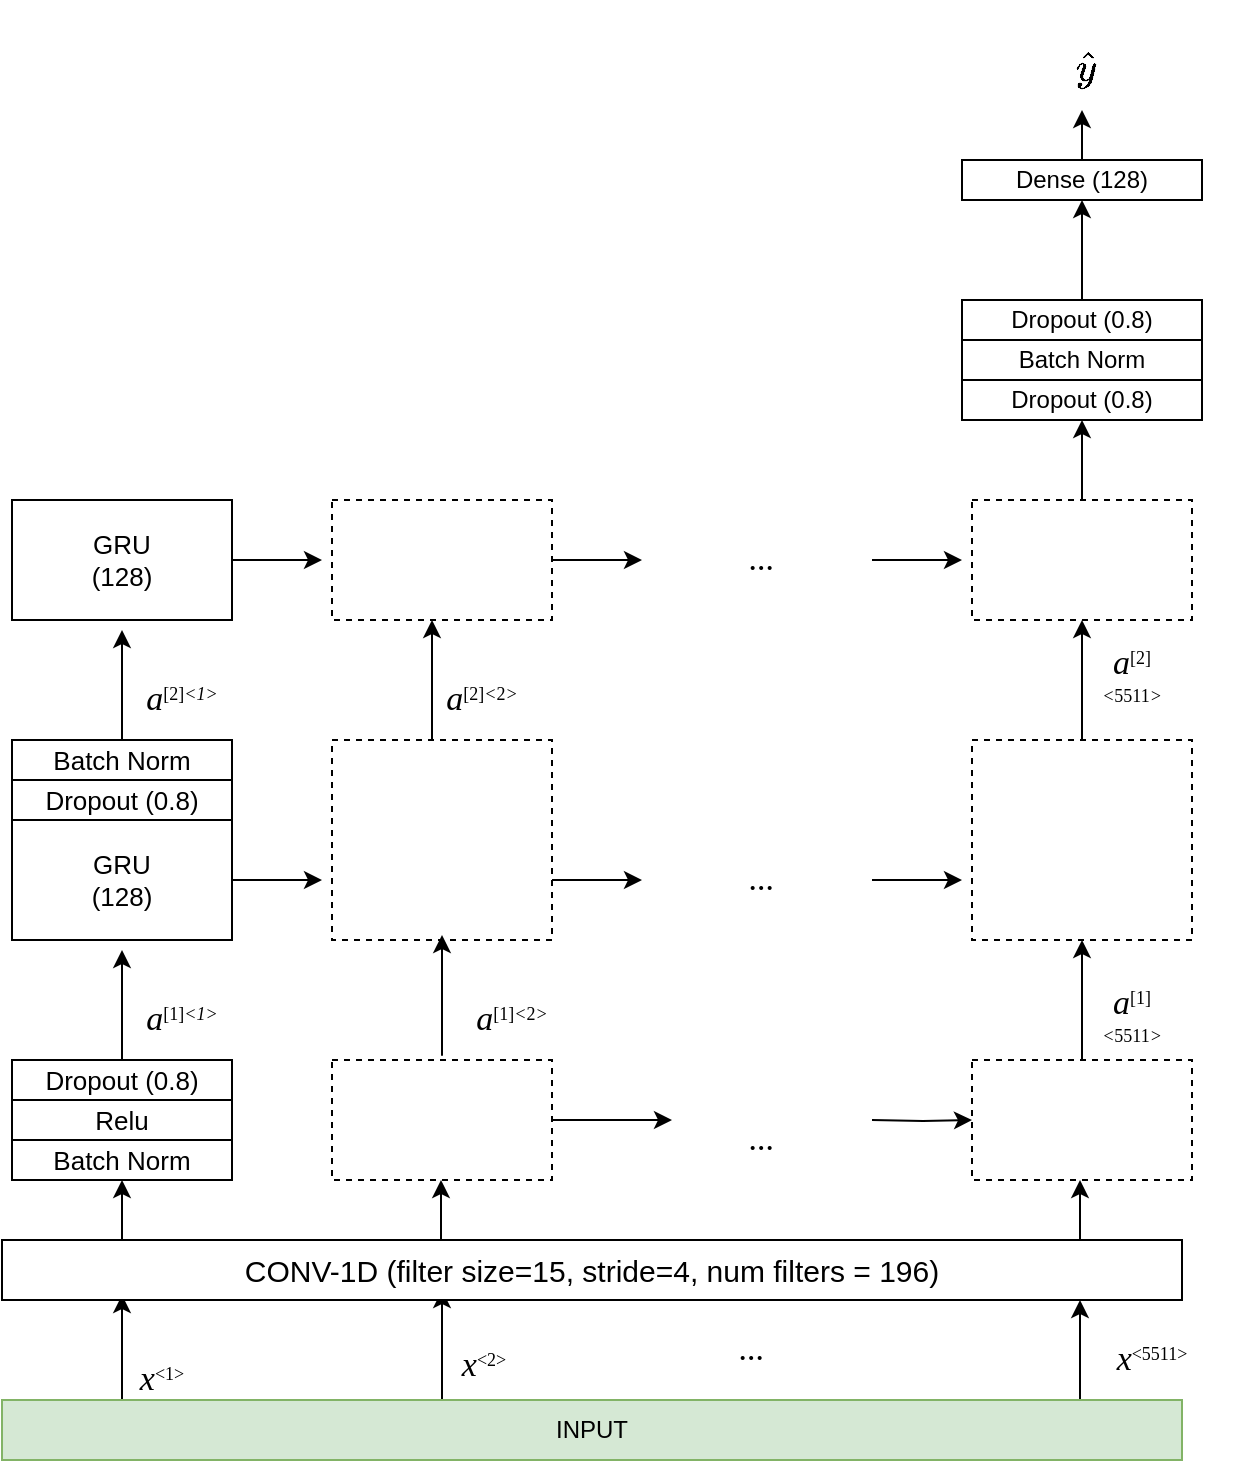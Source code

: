 <mxfile version="12.2.2" type="device" pages="2"><diagram id="2k73u7SLYeRRXYubY1ct" name="RNN"><mxGraphModel dx="1215" dy="716" grid="1" gridSize="10" guides="1" tooltips="1" connect="1" arrows="1" fold="1" page="1" pageScale="1" pageWidth="850" pageHeight="1100" math="1" shadow="0"><root><mxCell id="0"/><mxCell id="1" parent="0"/><mxCell id="A2X8Cmaj-DRZMvZNV1SQ-3" value="&lt;br&gt;" style="endArrow=classic;html=1;" parent="1" edge="1"><mxGeometry width="50" height="50" relative="1" as="geometry"><mxPoint x="70" y="712.5" as="sourcePoint"/><mxPoint x="70" y="657.5" as="targetPoint"/></mxGeometry></mxCell><mxCell id="A2X8Cmaj-DRZMvZNV1SQ-4" value="&lt;font face=&quot;Times New Roman&quot;&gt;&lt;span style=&quot;font-style: italic ; font-size: 17px&quot;&gt;x&lt;/span&gt;&lt;sup&gt;&lt;font style=&quot;font-size: 9px&quot;&gt;&amp;lt;1&amp;gt;&lt;/font&gt;&lt;/sup&gt;&lt;/font&gt;" style="text;html=1;strokeColor=none;fillColor=none;align=center;verticalAlign=middle;whiteSpace=wrap;rounded=0;fontSize=12;" parent="1" vertex="1"><mxGeometry x="70" y="690" width="40" height="20" as="geometry"/></mxCell><mxCell id="A2X8Cmaj-DRZMvZNV1SQ-5" value="&lt;font face=&quot;Times New Roman&quot;&gt;&lt;span style=&quot;font-style: italic ; font-size: 17px&quot;&gt;x&lt;/span&gt;&lt;sup&gt;&lt;font style=&quot;font-size: 9px&quot;&gt;&amp;lt;2&amp;gt;&lt;/font&gt;&lt;/sup&gt;&lt;/font&gt;" style="text;html=1;strokeColor=none;fillColor=none;align=center;verticalAlign=middle;whiteSpace=wrap;rounded=0;fontSize=12;" parent="1" vertex="1"><mxGeometry x="230.5" y="682.5" width="40" height="20" as="geometry"/></mxCell><mxCell id="A2X8Cmaj-DRZMvZNV1SQ-9" value="&lt;font face=&quot;Times New Roman&quot;&gt;&lt;span style=&quot;font-style: italic ; font-size: 17px&quot;&gt;x&lt;/span&gt;&lt;sup&gt;&lt;font style=&quot;font-size: 9px&quot;&gt;&amp;lt;5511&amp;gt;&lt;/font&gt;&lt;/sup&gt;&lt;/font&gt;" style="text;html=1;strokeColor=none;fillColor=none;align=center;verticalAlign=middle;whiteSpace=wrap;rounded=0;fontSize=12;" parent="1" vertex="1"><mxGeometry x="565" y="680" width="40" height="20" as="geometry"/></mxCell><mxCell id="A2X8Cmaj-DRZMvZNV1SQ-10" value="&lt;br&gt;" style="endArrow=classic;html=1;" parent="1" edge="1"><mxGeometry width="50" height="50" relative="1" as="geometry"><mxPoint x="230" y="710" as="sourcePoint"/><mxPoint x="230" y="655" as="targetPoint"/></mxGeometry></mxCell><mxCell id="A2X8Cmaj-DRZMvZNV1SQ-14" value="&lt;br&gt;" style="endArrow=classic;html=1;" parent="1" edge="1"><mxGeometry width="50" height="50" relative="1" as="geometry"><mxPoint x="549" y="715" as="sourcePoint"/><mxPoint x="549" y="660" as="targetPoint"/></mxGeometry></mxCell><mxCell id="A2X8Cmaj-DRZMvZNV1SQ-16" value="&lt;font face=&quot;Times New Roman&quot;&gt;&lt;span style=&quot;font-size: 17px&quot;&gt;&lt;i&gt;...&lt;/i&gt;&lt;/span&gt;&lt;/font&gt;" style="text;html=1;strokeColor=none;fillColor=none;align=center;verticalAlign=middle;whiteSpace=wrap;rounded=0;fontSize=12;" parent="1" vertex="1"><mxGeometry x="365" y="675" width="40" height="20" as="geometry"/></mxCell><mxCell id="A2X8Cmaj-DRZMvZNV1SQ-1" value="INPUT" style="rounded=0;whiteSpace=wrap;html=1;fillColor=#d5e8d4;strokeColor=#82b366;" parent="1" vertex="1"><mxGeometry x="10" y="710" width="590" height="30" as="geometry"/></mxCell><mxCell id="A2X8Cmaj-DRZMvZNV1SQ-19" value="Batch Norm" style="rounded=0;whiteSpace=wrap;html=1;fontSize=13;" parent="1" vertex="1"><mxGeometry x="15" y="580" width="110" height="20" as="geometry"/></mxCell><mxCell id="A2X8Cmaj-DRZMvZNV1SQ-20" value="Relu" style="rounded=0;whiteSpace=wrap;html=1;fontSize=13;" parent="1" vertex="1"><mxGeometry x="15" y="560" width="110" height="20" as="geometry"/></mxCell><mxCell id="A2X8Cmaj-DRZMvZNV1SQ-22" value="&lt;br&gt;" style="endArrow=classic;html=1;" parent="1" edge="1"><mxGeometry x="-0.091" width="50" height="50" relative="1" as="geometry"><mxPoint x="70" y="645" as="sourcePoint"/><mxPoint x="70" y="600" as="targetPoint"/><mxPoint as="offset"/></mxGeometry></mxCell><mxCell id="A2X8Cmaj-DRZMvZNV1SQ-23" value="&lt;font face=&quot;Times New Roman&quot;&gt;&lt;span style=&quot;font-size: 17px&quot;&gt;&lt;i&gt;a&lt;/i&gt;&lt;/span&gt;&lt;/font&gt;&lt;font face=&quot;Times New Roman&quot;&gt;&lt;sup&gt;&lt;font style=&quot;font-size: 9px&quot;&gt;[1]&lt;i&gt;&amp;lt;1&amp;gt;&lt;/i&gt;&lt;/font&gt;&lt;/sup&gt;&lt;/font&gt;" style="text;html=1;strokeColor=none;fillColor=none;align=center;verticalAlign=middle;whiteSpace=wrap;rounded=0;fontSize=12;" parent="1" vertex="1"><mxGeometry x="80" y="510" width="40" height="20" as="geometry"/></mxCell><mxCell id="A2X8Cmaj-DRZMvZNV1SQ-24" value="&lt;br&gt;" style="endArrow=classic;html=1;" parent="1" edge="1"><mxGeometry x="-0.091" width="50" height="50" relative="1" as="geometry"><mxPoint x="70" y="530" as="sourcePoint"/><mxPoint x="70" y="485" as="targetPoint"/><mxPoint as="offset"/><Array as="points"><mxPoint x="70" y="550"/><mxPoint x="70" y="530"/></Array></mxGeometry></mxCell><mxCell id="A2X8Cmaj-DRZMvZNV1SQ-21" value="Dropout (0.8)" style="rounded=0;whiteSpace=wrap;html=1;fontSize=13;" parent="1" vertex="1"><mxGeometry x="15" y="540" width="110" height="20" as="geometry"/></mxCell><mxCell id="A2X8Cmaj-DRZMvZNV1SQ-28" value="GRU&lt;br&gt;(128)" style="rounded=0;whiteSpace=wrap;html=1;fontSize=13;" parent="1" vertex="1"><mxGeometry x="15" y="420" width="110" height="60" as="geometry"/></mxCell><mxCell id="A2X8Cmaj-DRZMvZNV1SQ-29" value="Dropout (0.8)" style="rounded=0;whiteSpace=wrap;html=1;fontSize=13;" parent="1" vertex="1"><mxGeometry x="15" y="400" width="110" height="20" as="geometry"/></mxCell><mxCell id="A2X8Cmaj-DRZMvZNV1SQ-31" value="&lt;font face=&quot;Times New Roman&quot;&gt;&lt;span style=&quot;font-size: 17px&quot;&gt;&lt;i&gt;a&lt;/i&gt;&lt;/span&gt;&lt;/font&gt;&lt;font face=&quot;Times New Roman&quot;&gt;&lt;sup&gt;&lt;font style=&quot;font-size: 9px&quot;&gt;[2]&lt;i&gt;&amp;lt;1&amp;gt;&lt;/i&gt;&lt;/font&gt;&lt;/sup&gt;&lt;/font&gt;" style="text;html=1;strokeColor=none;fillColor=none;align=center;verticalAlign=middle;whiteSpace=wrap;rounded=0;fontSize=12;" parent="1" vertex="1"><mxGeometry x="80" y="350" width="40" height="20" as="geometry"/></mxCell><mxCell id="A2X8Cmaj-DRZMvZNV1SQ-32" value="&lt;br&gt;" style="endArrow=classic;html=1;" parent="1" edge="1"><mxGeometry x="-0.091" width="50" height="50" relative="1" as="geometry"><mxPoint x="70" y="370" as="sourcePoint"/><mxPoint x="70" y="325" as="targetPoint"/><mxPoint as="offset"/><Array as="points"><mxPoint x="70" y="390"/><mxPoint x="70" y="370"/></Array></mxGeometry></mxCell><mxCell id="A2X8Cmaj-DRZMvZNV1SQ-30" value="Batch Norm" style="rounded=0;whiteSpace=wrap;html=1;fontSize=13;" parent="1" vertex="1"><mxGeometry x="15" y="380" width="110" height="20" as="geometry"/></mxCell><mxCell id="A2X8Cmaj-DRZMvZNV1SQ-38" style="edgeStyle=orthogonalEdgeStyle;rounded=0;orthogonalLoop=1;jettySize=auto;html=1;exitX=1;exitY=0.5;exitDx=0;exitDy=0;fontSize=13;" parent="1" source="A2X8Cmaj-DRZMvZNV1SQ-33" edge="1"><mxGeometry relative="1" as="geometry"><mxPoint x="170" y="290" as="targetPoint"/></mxGeometry></mxCell><mxCell id="A2X8Cmaj-DRZMvZNV1SQ-33" value="GRU&lt;br&gt;(128)" style="rounded=0;whiteSpace=wrap;html=1;fontSize=13;" parent="1" vertex="1"><mxGeometry x="15" y="260" width="110" height="60" as="geometry"/></mxCell><mxCell id="A2X8Cmaj-DRZMvZNV1SQ-39" style="edgeStyle=orthogonalEdgeStyle;rounded=0;orthogonalLoop=1;jettySize=auto;html=1;exitX=1;exitY=0.5;exitDx=0;exitDy=0;fontSize=13;" parent="1" source="A2X8Cmaj-DRZMvZNV1SQ-28" edge="1"><mxGeometry relative="1" as="geometry"><mxPoint x="170" y="450" as="targetPoint"/><mxPoint x="135" y="300" as="sourcePoint"/><Array as="points"/></mxGeometry></mxCell><mxCell id="A2X8Cmaj-DRZMvZNV1SQ-40" value="" style="rounded=0;whiteSpace=wrap;html=1;fontSize=13;dashed=1;" parent="1" vertex="1"><mxGeometry x="175" y="260" width="110" height="60" as="geometry"/></mxCell><mxCell id="A2X8Cmaj-DRZMvZNV1SQ-41" value="" style="rounded=0;whiteSpace=wrap;html=1;fontSize=13;dashed=1;" parent="1" vertex="1"><mxGeometry x="175" y="380" width="110" height="100" as="geometry"/></mxCell><mxCell id="A2X8Cmaj-DRZMvZNV1SQ-43" style="edgeStyle=orthogonalEdgeStyle;rounded=0;orthogonalLoop=1;jettySize=auto;html=1;exitX=1;exitY=0.5;exitDx=0;exitDy=0;fontSize=13;" parent="1" edge="1"><mxGeometry relative="1" as="geometry"><mxPoint x="330" y="290" as="targetPoint"/><mxPoint x="285" y="290" as="sourcePoint"/></mxGeometry></mxCell><mxCell id="A2X8Cmaj-DRZMvZNV1SQ-44" style="edgeStyle=orthogonalEdgeStyle;rounded=0;orthogonalLoop=1;jettySize=auto;html=1;exitX=1;exitY=0.5;exitDx=0;exitDy=0;fontSize=13;" parent="1" edge="1"><mxGeometry relative="1" as="geometry"><mxPoint x="330" y="450" as="targetPoint"/><mxPoint x="285" y="450" as="sourcePoint"/><Array as="points"/></mxGeometry></mxCell><mxCell id="A2X8Cmaj-DRZMvZNV1SQ-47" style="edgeStyle=orthogonalEdgeStyle;rounded=0;orthogonalLoop=1;jettySize=auto;html=1;exitX=1;exitY=0.5;exitDx=0;exitDy=0;fontSize=13;" parent="1" edge="1"><mxGeometry relative="1" as="geometry"><mxPoint x="490" y="290" as="targetPoint"/><mxPoint x="445" y="290" as="sourcePoint"/></mxGeometry></mxCell><mxCell id="A2X8Cmaj-DRZMvZNV1SQ-48" style="edgeStyle=orthogonalEdgeStyle;rounded=0;orthogonalLoop=1;jettySize=auto;html=1;exitX=1;exitY=0.5;exitDx=0;exitDy=0;fontSize=13;" parent="1" edge="1"><mxGeometry relative="1" as="geometry"><mxPoint x="490" y="450" as="targetPoint"/><mxPoint x="445" y="450" as="sourcePoint"/><Array as="points"/></mxGeometry></mxCell><mxCell id="A2X8Cmaj-DRZMvZNV1SQ-52" style="edgeStyle=orthogonalEdgeStyle;rounded=0;orthogonalLoop=1;jettySize=auto;html=1;fontSize=13;" parent="1" source="A2X8Cmaj-DRZMvZNV1SQ-49" target="A2X8Cmaj-DRZMvZNV1SQ-53" edge="1"><mxGeometry relative="1" as="geometry"><mxPoint x="550" y="220" as="targetPoint"/></mxGeometry></mxCell><mxCell id="A2X8Cmaj-DRZMvZNV1SQ-49" value="" style="rounded=0;whiteSpace=wrap;html=1;fontSize=13;dashed=1;" parent="1" vertex="1"><mxGeometry x="495" y="260" width="110" height="60" as="geometry"/></mxCell><mxCell id="A2X8Cmaj-DRZMvZNV1SQ-50" value="" style="rounded=0;whiteSpace=wrap;html=1;fontSize=13;dashed=1;" parent="1" vertex="1"><mxGeometry x="495" y="380" width="110" height="100" as="geometry"/></mxCell><mxCell id="A2X8Cmaj-DRZMvZNV1SQ-53" value="Dropout (0.8)" style="rounded=0;whiteSpace=wrap;html=1;" parent="1" vertex="1"><mxGeometry x="490" y="200" width="120" height="20" as="geometry"/></mxCell><mxCell id="A2X8Cmaj-DRZMvZNV1SQ-54" value="Batch Norm" style="rounded=0;whiteSpace=wrap;html=1;" parent="1" vertex="1"><mxGeometry x="490" y="180" width="120" height="20" as="geometry"/></mxCell><mxCell id="A2X8Cmaj-DRZMvZNV1SQ-59" style="edgeStyle=orthogonalEdgeStyle;rounded=0;orthogonalLoop=1;jettySize=auto;html=1;exitX=0.5;exitY=0;exitDx=0;exitDy=0;entryX=0.5;entryY=1;entryDx=0;entryDy=0;fontSize=13;" parent="1" source="A2X8Cmaj-DRZMvZNV1SQ-55" target="A2X8Cmaj-DRZMvZNV1SQ-56" edge="1"><mxGeometry relative="1" as="geometry"/></mxCell><mxCell id="A2X8Cmaj-DRZMvZNV1SQ-55" value="Dropout (0.8)" style="rounded=0;whiteSpace=wrap;html=1;" parent="1" vertex="1"><mxGeometry x="490" y="160" width="120" height="20" as="geometry"/></mxCell><mxCell id="A2X8Cmaj-DRZMvZNV1SQ-56" value="Dense (128)" style="rounded=0;whiteSpace=wrap;html=1;" parent="1" vertex="1"><mxGeometry x="490" y="90" width="120" height="20" as="geometry"/></mxCell><mxCell id="A2X8Cmaj-DRZMvZNV1SQ-61" value="" style="rounded=0;whiteSpace=wrap;html=1;fontSize=13;dashed=1;" parent="1" vertex="1"><mxGeometry x="175" y="540" width="110" height="60" as="geometry"/></mxCell><mxCell id="A2X8Cmaj-DRZMvZNV1SQ-63" value="" style="rounded=0;whiteSpace=wrap;html=1;fontSize=13;dashed=1;" parent="1" vertex="1"><mxGeometry x="495" y="540" width="110" height="60" as="geometry"/></mxCell><mxCell id="A2X8Cmaj-DRZMvZNV1SQ-65" value="&lt;br&gt;" style="endArrow=classic;html=1;" parent="1" edge="1"><mxGeometry x="-0.091" width="50" height="50" relative="1" as="geometry"><mxPoint x="229.5" y="645" as="sourcePoint"/><mxPoint x="229.5" y="600" as="targetPoint"/><mxPoint as="offset"/></mxGeometry></mxCell><mxCell id="A2X8Cmaj-DRZMvZNV1SQ-67" value="&lt;br&gt;" style="endArrow=classic;html=1;" parent="1" edge="1"><mxGeometry x="-0.091" width="50" height="50" relative="1" as="geometry"><mxPoint x="549" y="645" as="sourcePoint"/><mxPoint x="549" y="600" as="targetPoint"/><mxPoint as="offset"/></mxGeometry></mxCell><mxCell id="A2X8Cmaj-DRZMvZNV1SQ-17" value="&lt;font style=&quot;font-size: 15px&quot;&gt;CONV-1D (filter size=15, stride=4, num filters = 196)&lt;/font&gt;" style="rounded=0;whiteSpace=wrap;html=1;fontSize=12;" parent="1" vertex="1"><mxGeometry x="10" y="630" width="590" height="30" as="geometry"/></mxCell><mxCell id="A2X8Cmaj-DRZMvZNV1SQ-68" value="&lt;font face=&quot;Times New Roman&quot;&gt;&lt;span style=&quot;font-size: 17px&quot;&gt;&lt;i&gt;...&lt;/i&gt;&lt;/span&gt;&lt;/font&gt;" style="text;html=1;strokeColor=none;fillColor=none;align=center;verticalAlign=middle;whiteSpace=wrap;rounded=0;fontSize=12;" parent="1" vertex="1"><mxGeometry x="370" y="570" width="40" height="20" as="geometry"/></mxCell><mxCell id="A2X8Cmaj-DRZMvZNV1SQ-69" value="&lt;font face=&quot;Times New Roman&quot;&gt;&lt;span style=&quot;font-size: 17px&quot;&gt;&lt;i&gt;...&lt;/i&gt;&lt;/span&gt;&lt;/font&gt;" style="text;html=1;strokeColor=none;fillColor=none;align=center;verticalAlign=middle;whiteSpace=wrap;rounded=0;fontSize=12;" parent="1" vertex="1"><mxGeometry x="370" y="440" width="40" height="20" as="geometry"/></mxCell><mxCell id="A2X8Cmaj-DRZMvZNV1SQ-71" value="&lt;font face=&quot;Times New Roman&quot;&gt;&lt;span style=&quot;font-size: 17px&quot;&gt;&lt;i&gt;...&lt;/i&gt;&lt;/span&gt;&lt;/font&gt;" style="text;html=1;strokeColor=none;fillColor=none;align=center;verticalAlign=middle;whiteSpace=wrap;rounded=0;fontSize=12;" parent="1" vertex="1"><mxGeometry x="370" y="280" width="40" height="20" as="geometry"/></mxCell><mxCell id="A2X8Cmaj-DRZMvZNV1SQ-72" value="&lt;br&gt;" style="endArrow=classic;html=1;" parent="1" edge="1"><mxGeometry x="-0.091" width="50" height="50" relative="1" as="geometry"><mxPoint x="225" y="365" as="sourcePoint"/><mxPoint x="225" y="320" as="targetPoint"/><mxPoint as="offset"/><Array as="points"><mxPoint x="225" y="385"/><mxPoint x="225" y="365"/></Array></mxGeometry></mxCell><mxCell id="A2X8Cmaj-DRZMvZNV1SQ-73" value="&lt;br&gt;" style="endArrow=classic;html=1;" parent="1" edge="1"><mxGeometry x="-0.091" width="50" height="50" relative="1" as="geometry"><mxPoint x="550" y="365" as="sourcePoint"/><mxPoint x="550" y="320" as="targetPoint"/><mxPoint as="offset"/><Array as="points"><mxPoint x="550" y="385"/><mxPoint x="550" y="365"/></Array></mxGeometry></mxCell><mxCell id="A2X8Cmaj-DRZMvZNV1SQ-75" value="&lt;font face=&quot;Times New Roman&quot;&gt;&lt;span style=&quot;font-size: 17px&quot;&gt;&lt;i&gt;a&lt;/i&gt;&lt;/span&gt;&lt;/font&gt;&lt;font face=&quot;Times New Roman&quot;&gt;&lt;sup&gt;&lt;font style=&quot;font-size: 9px&quot;&gt;[2]&lt;i&gt;&amp;lt;&lt;/i&gt;2&lt;i&gt;&amp;gt;&lt;/i&gt;&lt;/font&gt;&lt;/sup&gt;&lt;/font&gt;" style="text;html=1;strokeColor=none;fillColor=none;align=center;verticalAlign=middle;whiteSpace=wrap;rounded=0;fontSize=12;" parent="1" vertex="1"><mxGeometry x="230" y="350" width="40" height="20" as="geometry"/></mxCell><mxCell id="A2X8Cmaj-DRZMvZNV1SQ-76" value="&lt;font face=&quot;Times New Roman&quot;&gt;&lt;span style=&quot;font-size: 17px&quot;&gt;&lt;i&gt;a&lt;/i&gt;&lt;/span&gt;&lt;/font&gt;&lt;font face=&quot;Times New Roman&quot;&gt;&lt;sup&gt;&lt;font style=&quot;font-size: 9px&quot;&gt;[1]&lt;i&gt;&amp;lt;&lt;/i&gt;2&lt;i&gt;&amp;gt;&lt;/i&gt;&lt;/font&gt;&lt;/sup&gt;&lt;/font&gt;" style="text;html=1;strokeColor=none;fillColor=none;align=center;verticalAlign=middle;whiteSpace=wrap;rounded=0;fontSize=12;" parent="1" vertex="1"><mxGeometry x="245" y="510" width="40" height="20" as="geometry"/></mxCell><mxCell id="A2X8Cmaj-DRZMvZNV1SQ-79" style="edgeStyle=orthogonalEdgeStyle;rounded=0;orthogonalLoop=1;jettySize=auto;html=1;exitX=1;exitY=0.5;exitDx=0;exitDy=0;fontSize=13;" parent="1" source="A2X8Cmaj-DRZMvZNV1SQ-61" edge="1"><mxGeometry relative="1" as="geometry"><mxPoint x="345" y="570" as="targetPoint"/><mxPoint x="295" y="460" as="sourcePoint"/><Array as="points"><mxPoint x="345" y="570"/></Array></mxGeometry></mxCell><mxCell id="A2X8Cmaj-DRZMvZNV1SQ-80" style="edgeStyle=orthogonalEdgeStyle;rounded=0;orthogonalLoop=1;jettySize=auto;html=1;fontSize=13;entryX=0;entryY=0.5;entryDx=0;entryDy=0;" parent="1" target="A2X8Cmaj-DRZMvZNV1SQ-63" edge="1"><mxGeometry relative="1" as="geometry"><mxPoint x="500" y="460" as="targetPoint"/><mxPoint x="445" y="570" as="sourcePoint"/><Array as="points"/></mxGeometry></mxCell><mxCell id="A2X8Cmaj-DRZMvZNV1SQ-81" value="&lt;br&gt;" style="endArrow=classic;html=1;" parent="1" edge="1"><mxGeometry x="-0.091" width="50" height="50" relative="1" as="geometry"><mxPoint x="230" y="522.5" as="sourcePoint"/><mxPoint x="230" y="477.5" as="targetPoint"/><mxPoint as="offset"/><Array as="points"><mxPoint x="230" y="542.5"/><mxPoint x="230" y="522.5"/></Array></mxGeometry></mxCell><mxCell id="A2X8Cmaj-DRZMvZNV1SQ-82" value="&lt;br&gt;" style="endArrow=classic;html=1;" parent="1" edge="1"><mxGeometry x="-0.091" width="50" height="50" relative="1" as="geometry"><mxPoint x="550" y="525" as="sourcePoint"/><mxPoint x="550" y="480" as="targetPoint"/><mxPoint as="offset"/><Array as="points"><mxPoint x="550" y="545"/><mxPoint x="550" y="525"/></Array></mxGeometry></mxCell><mxCell id="A2X8Cmaj-DRZMvZNV1SQ-83" value="&lt;font face=&quot;Times New Roman&quot;&gt;&lt;span style=&quot;font-size: 17px&quot;&gt;&lt;i&gt;a&lt;/i&gt;&lt;/span&gt;&lt;/font&gt;&lt;font face=&quot;Times New Roman&quot;&gt;&lt;sup&gt;&lt;font style=&quot;font-size: 9px&quot;&gt;[1]&lt;i&gt;&amp;lt;&lt;/i&gt;5511&lt;i&gt;&amp;gt;&lt;/i&gt;&lt;/font&gt;&lt;/sup&gt;&lt;/font&gt;" style="text;html=1;strokeColor=none;fillColor=none;align=center;verticalAlign=middle;whiteSpace=wrap;rounded=0;fontSize=12;" parent="1" vertex="1"><mxGeometry x="555" y="510" width="40" height="20" as="geometry"/></mxCell><mxCell id="A2X8Cmaj-DRZMvZNV1SQ-84" value="&lt;font face=&quot;Times New Roman&quot;&gt;&lt;span style=&quot;font-size: 17px&quot;&gt;&lt;i&gt;a&lt;/i&gt;&lt;/span&gt;&lt;/font&gt;&lt;font face=&quot;Times New Roman&quot;&gt;&lt;sup&gt;&lt;font style=&quot;font-size: 9px&quot;&gt;[2]&lt;i&gt;&amp;lt;&lt;/i&gt;5511&lt;i&gt;&amp;gt;&lt;/i&gt;&lt;/font&gt;&lt;/sup&gt;&lt;/font&gt;" style="text;html=1;strokeColor=none;fillColor=none;align=center;verticalAlign=middle;whiteSpace=wrap;rounded=0;fontSize=12;" parent="1" vertex="1"><mxGeometry x="555" y="340" width="40" height="20" as="geometry"/></mxCell><mxCell id="A2X8Cmaj-DRZMvZNV1SQ-85" style="edgeStyle=orthogonalEdgeStyle;rounded=0;orthogonalLoop=1;jettySize=auto;html=1;exitX=0.5;exitY=0;exitDx=0;exitDy=0;fontSize=13;" parent="1" edge="1"><mxGeometry relative="1" as="geometry"><mxPoint x="550" y="90" as="sourcePoint"/><mxPoint x="550" y="65" as="targetPoint"/></mxGeometry></mxCell><mxCell id="A2X8Cmaj-DRZMvZNV1SQ-88" value="&lt;span style=&quot;font-size: 17px;&quot;&gt;$$\hat{y}$$&lt;br style=&quot;font-size: 17px;&quot;&gt;&lt;/span&gt;" style="text;html=1;fontSize=17;" parent="1" vertex="1"><mxGeometry x="545" y="10" width="30" height="50" as="geometry"/></mxCell></root></mxGraphModel></diagram><diagram id="31HvAlGinnS5qu8ovlL6" name="CNN"><mxGraphModel dx="1215" dy="716" grid="1" gridSize="10" guides="1" tooltips="1" connect="1" arrows="1" fold="1" page="1" pageScale="1" pageWidth="850" pageHeight="1100" math="1" shadow="0"><root><mxCell id="SIjElFZSD0Tjxdd68omU-0"/><mxCell id="SIjElFZSD0Tjxdd68omU-1" parent="SIjElFZSD0Tjxdd68omU-0"/><mxCell id="eyVJICroULXd8DZ8GEoM-0" value="&lt;br&gt;" style="endArrow=classic;html=1;" edge="1" parent="SIjElFZSD0Tjxdd68omU-1"><mxGeometry width="50" height="50" relative="1" as="geometry"><mxPoint x="70" y="712.5" as="sourcePoint"/><mxPoint x="70" y="657.5" as="targetPoint"/></mxGeometry></mxCell><mxCell id="eyVJICroULXd8DZ8GEoM-1" value="&lt;font face=&quot;Times New Roman&quot;&gt;&lt;span style=&quot;font-style: italic ; font-size: 17px&quot;&gt;x&lt;/span&gt;&lt;sup&gt;&lt;font style=&quot;font-size: 9px&quot;&gt;&amp;lt;1&amp;gt;&lt;/font&gt;&lt;/sup&gt;&lt;/font&gt;" style="text;html=1;strokeColor=none;fillColor=none;align=center;verticalAlign=middle;whiteSpace=wrap;rounded=0;fontSize=12;" vertex="1" parent="SIjElFZSD0Tjxdd68omU-1"><mxGeometry x="70" y="690" width="40" height="20" as="geometry"/></mxCell><mxCell id="eyVJICroULXd8DZ8GEoM-2" value="&lt;font face=&quot;Times New Roman&quot;&gt;&lt;span style=&quot;font-style: italic ; font-size: 17px&quot;&gt;x&lt;/span&gt;&lt;sup&gt;&lt;font style=&quot;font-size: 9px&quot;&gt;&amp;lt;2&amp;gt;&lt;/font&gt;&lt;/sup&gt;&lt;/font&gt;" style="text;html=1;strokeColor=none;fillColor=none;align=center;verticalAlign=middle;whiteSpace=wrap;rounded=0;fontSize=12;" vertex="1" parent="SIjElFZSD0Tjxdd68omU-1"><mxGeometry x="230.5" y="682.5" width="40" height="20" as="geometry"/></mxCell><mxCell id="eyVJICroULXd8DZ8GEoM-3" value="&lt;font face=&quot;Times New Roman&quot;&gt;&lt;span style=&quot;font-style: italic ; font-size: 17px&quot;&gt;x&lt;/span&gt;&lt;sup&gt;&lt;font style=&quot;font-size: 9px&quot;&gt;&amp;lt;5511&amp;gt;&lt;/font&gt;&lt;/sup&gt;&lt;/font&gt;" style="text;html=1;strokeColor=none;fillColor=none;align=center;verticalAlign=middle;whiteSpace=wrap;rounded=0;fontSize=12;" vertex="1" parent="SIjElFZSD0Tjxdd68omU-1"><mxGeometry x="565" y="680" width="40" height="20" as="geometry"/></mxCell><mxCell id="eyVJICroULXd8DZ8GEoM-4" value="&lt;br&gt;" style="endArrow=classic;html=1;" edge="1" parent="SIjElFZSD0Tjxdd68omU-1"><mxGeometry width="50" height="50" relative="1" as="geometry"><mxPoint x="230" y="710" as="sourcePoint"/><mxPoint x="230" y="655" as="targetPoint"/></mxGeometry></mxCell><mxCell id="eyVJICroULXd8DZ8GEoM-5" value="&lt;br&gt;" style="endArrow=classic;html=1;" edge="1" parent="SIjElFZSD0Tjxdd68omU-1"><mxGeometry width="50" height="50" relative="1" as="geometry"><mxPoint x="549" y="715" as="sourcePoint"/><mxPoint x="549" y="660" as="targetPoint"/></mxGeometry></mxCell><mxCell id="eyVJICroULXd8DZ8GEoM-6" value="&lt;font face=&quot;Times New Roman&quot;&gt;&lt;span style=&quot;font-size: 17px&quot;&gt;&lt;i&gt;...&lt;/i&gt;&lt;/span&gt;&lt;/font&gt;" style="text;html=1;strokeColor=none;fillColor=none;align=center;verticalAlign=middle;whiteSpace=wrap;rounded=0;fontSize=12;" vertex="1" parent="SIjElFZSD0Tjxdd68omU-1"><mxGeometry x="365" y="675" width="40" height="20" as="geometry"/></mxCell><mxCell id="eyVJICroULXd8DZ8GEoM-7" value="INPUT" style="rounded=0;whiteSpace=wrap;html=1;fillColor=#d5e8d4;strokeColor=#82b366;" vertex="1" parent="SIjElFZSD0Tjxdd68omU-1"><mxGeometry x="10" y="710" width="590" height="30" as="geometry"/></mxCell><mxCell id="eyVJICroULXd8DZ8GEoM-8" value="Batch Norm" style="rounded=0;whiteSpace=wrap;html=1;fontSize=13;" vertex="1" parent="SIjElFZSD0Tjxdd68omU-1"><mxGeometry x="15" y="580" width="110" height="20" as="geometry"/></mxCell><mxCell id="eyVJICroULXd8DZ8GEoM-9" value="Relu" style="rounded=0;whiteSpace=wrap;html=1;fontSize=13;" vertex="1" parent="SIjElFZSD0Tjxdd68omU-1"><mxGeometry x="15" y="560" width="110" height="20" as="geometry"/></mxCell><mxCell id="eyVJICroULXd8DZ8GEoM-10" value="&lt;br&gt;" style="endArrow=classic;html=1;" edge="1" parent="SIjElFZSD0Tjxdd68omU-1"><mxGeometry x="-0.091" width="50" height="50" relative="1" as="geometry"><mxPoint x="70" y="645" as="sourcePoint"/><mxPoint x="70" y="600" as="targetPoint"/><mxPoint as="offset"/></mxGeometry></mxCell><mxCell id="eyVJICroULXd8DZ8GEoM-11" value="&lt;font face=&quot;Times New Roman&quot;&gt;&lt;span style=&quot;font-size: 17px&quot;&gt;&lt;i&gt;a&lt;/i&gt;&lt;/span&gt;&lt;/font&gt;&lt;font face=&quot;Times New Roman&quot;&gt;&lt;sup&gt;&lt;font style=&quot;font-size: 9px&quot;&gt;[1]&lt;i&gt;&amp;lt;1&amp;gt;&lt;/i&gt;&lt;/font&gt;&lt;/sup&gt;&lt;/font&gt;" style="text;html=1;strokeColor=none;fillColor=none;align=center;verticalAlign=middle;whiteSpace=wrap;rounded=0;fontSize=12;" vertex="1" parent="SIjElFZSD0Tjxdd68omU-1"><mxGeometry x="80" y="510" width="40" height="20" as="geometry"/></mxCell><mxCell id="eyVJICroULXd8DZ8GEoM-12" value="&lt;br&gt;" style="endArrow=classic;html=1;" edge="1" parent="SIjElFZSD0Tjxdd68omU-1"><mxGeometry x="-0.091" width="50" height="50" relative="1" as="geometry"><mxPoint x="70" y="530" as="sourcePoint"/><mxPoint x="70" y="485" as="targetPoint"/><mxPoint as="offset"/><Array as="points"><mxPoint x="70" y="550"/><mxPoint x="70" y="530"/></Array></mxGeometry></mxCell><mxCell id="eyVJICroULXd8DZ8GEoM-13" value="Dropout (0.8)" style="rounded=0;whiteSpace=wrap;html=1;fontSize=13;" vertex="1" parent="SIjElFZSD0Tjxdd68omU-1"><mxGeometry x="15" y="540" width="110" height="20" as="geometry"/></mxCell><mxCell id="eyVJICroULXd8DZ8GEoM-14" value="GRU&lt;br&gt;(128)" style="rounded=0;whiteSpace=wrap;html=1;fontSize=13;" vertex="1" parent="SIjElFZSD0Tjxdd68omU-1"><mxGeometry x="15" y="420" width="110" height="60" as="geometry"/></mxCell><mxCell id="eyVJICroULXd8DZ8GEoM-15" value="Dropout (0.8)" style="rounded=0;whiteSpace=wrap;html=1;fontSize=13;" vertex="1" parent="SIjElFZSD0Tjxdd68omU-1"><mxGeometry x="15" y="400" width="110" height="20" as="geometry"/></mxCell><mxCell id="eyVJICroULXd8DZ8GEoM-16" value="&lt;font face=&quot;Times New Roman&quot;&gt;&lt;span style=&quot;font-size: 17px&quot;&gt;&lt;i&gt;a&lt;/i&gt;&lt;/span&gt;&lt;/font&gt;&lt;font face=&quot;Times New Roman&quot;&gt;&lt;sup&gt;&lt;font style=&quot;font-size: 9px&quot;&gt;[2]&lt;i&gt;&amp;lt;1&amp;gt;&lt;/i&gt;&lt;/font&gt;&lt;/sup&gt;&lt;/font&gt;" style="text;html=1;strokeColor=none;fillColor=none;align=center;verticalAlign=middle;whiteSpace=wrap;rounded=0;fontSize=12;" vertex="1" parent="SIjElFZSD0Tjxdd68omU-1"><mxGeometry x="80" y="350" width="40" height="20" as="geometry"/></mxCell><mxCell id="eyVJICroULXd8DZ8GEoM-17" value="&lt;br&gt;" style="endArrow=classic;html=1;" edge="1" parent="SIjElFZSD0Tjxdd68omU-1"><mxGeometry x="-0.091" width="50" height="50" relative="1" as="geometry"><mxPoint x="70" y="370" as="sourcePoint"/><mxPoint x="70" y="325" as="targetPoint"/><mxPoint as="offset"/><Array as="points"><mxPoint x="70" y="390"/><mxPoint x="70" y="370"/></Array></mxGeometry></mxCell><mxCell id="eyVJICroULXd8DZ8GEoM-18" value="Batch Norm" style="rounded=0;whiteSpace=wrap;html=1;fontSize=13;" vertex="1" parent="SIjElFZSD0Tjxdd68omU-1"><mxGeometry x="15" y="380" width="110" height="20" as="geometry"/></mxCell><mxCell id="eyVJICroULXd8DZ8GEoM-19" style="edgeStyle=orthogonalEdgeStyle;rounded=0;orthogonalLoop=1;jettySize=auto;html=1;exitX=1;exitY=0.5;exitDx=0;exitDy=0;fontSize=13;" edge="1" parent="SIjElFZSD0Tjxdd68omU-1" source="eyVJICroULXd8DZ8GEoM-20"><mxGeometry relative="1" as="geometry"><mxPoint x="170" y="290" as="targetPoint"/></mxGeometry></mxCell><mxCell id="eyVJICroULXd8DZ8GEoM-20" value="GRU&lt;br&gt;(128)" style="rounded=0;whiteSpace=wrap;html=1;fontSize=13;" vertex="1" parent="SIjElFZSD0Tjxdd68omU-1"><mxGeometry x="15" y="260" width="110" height="60" as="geometry"/></mxCell><mxCell id="eyVJICroULXd8DZ8GEoM-21" style="edgeStyle=orthogonalEdgeStyle;rounded=0;orthogonalLoop=1;jettySize=auto;html=1;exitX=1;exitY=0.5;exitDx=0;exitDy=0;fontSize=13;" edge="1" parent="SIjElFZSD0Tjxdd68omU-1" source="eyVJICroULXd8DZ8GEoM-14"><mxGeometry relative="1" as="geometry"><mxPoint x="170" y="450" as="targetPoint"/><mxPoint x="135" y="300" as="sourcePoint"/><Array as="points"/></mxGeometry></mxCell><mxCell id="eyVJICroULXd8DZ8GEoM-22" value="" style="rounded=0;whiteSpace=wrap;html=1;fontSize=13;dashed=1;" vertex="1" parent="SIjElFZSD0Tjxdd68omU-1"><mxGeometry x="175" y="260" width="110" height="60" as="geometry"/></mxCell><mxCell id="eyVJICroULXd8DZ8GEoM-23" value="" style="rounded=0;whiteSpace=wrap;html=1;fontSize=13;dashed=1;" vertex="1" parent="SIjElFZSD0Tjxdd68omU-1"><mxGeometry x="175" y="380" width="110" height="100" as="geometry"/></mxCell><mxCell id="eyVJICroULXd8DZ8GEoM-24" style="edgeStyle=orthogonalEdgeStyle;rounded=0;orthogonalLoop=1;jettySize=auto;html=1;exitX=1;exitY=0.5;exitDx=0;exitDy=0;fontSize=13;" edge="1" parent="SIjElFZSD0Tjxdd68omU-1"><mxGeometry relative="1" as="geometry"><mxPoint x="330" y="290" as="targetPoint"/><mxPoint x="285" y="290" as="sourcePoint"/></mxGeometry></mxCell><mxCell id="eyVJICroULXd8DZ8GEoM-25" style="edgeStyle=orthogonalEdgeStyle;rounded=0;orthogonalLoop=1;jettySize=auto;html=1;exitX=1;exitY=0.5;exitDx=0;exitDy=0;fontSize=13;" edge="1" parent="SIjElFZSD0Tjxdd68omU-1"><mxGeometry relative="1" as="geometry"><mxPoint x="330" y="450" as="targetPoint"/><mxPoint x="285" y="450" as="sourcePoint"/><Array as="points"/></mxGeometry></mxCell><mxCell id="eyVJICroULXd8DZ8GEoM-26" style="edgeStyle=orthogonalEdgeStyle;rounded=0;orthogonalLoop=1;jettySize=auto;html=1;exitX=1;exitY=0.5;exitDx=0;exitDy=0;fontSize=13;" edge="1" parent="SIjElFZSD0Tjxdd68omU-1"><mxGeometry relative="1" as="geometry"><mxPoint x="490" y="290" as="targetPoint"/><mxPoint x="445" y="290" as="sourcePoint"/></mxGeometry></mxCell><mxCell id="eyVJICroULXd8DZ8GEoM-27" style="edgeStyle=orthogonalEdgeStyle;rounded=0;orthogonalLoop=1;jettySize=auto;html=1;exitX=1;exitY=0.5;exitDx=0;exitDy=0;fontSize=13;" edge="1" parent="SIjElFZSD0Tjxdd68omU-1"><mxGeometry relative="1" as="geometry"><mxPoint x="490" y="450" as="targetPoint"/><mxPoint x="445" y="450" as="sourcePoint"/><Array as="points"/></mxGeometry></mxCell><mxCell id="eyVJICroULXd8DZ8GEoM-28" style="edgeStyle=orthogonalEdgeStyle;rounded=0;orthogonalLoop=1;jettySize=auto;html=1;fontSize=13;" edge="1" parent="SIjElFZSD0Tjxdd68omU-1" source="eyVJICroULXd8DZ8GEoM-29" target="eyVJICroULXd8DZ8GEoM-31"><mxGeometry relative="1" as="geometry"><mxPoint x="550" y="220" as="targetPoint"/></mxGeometry></mxCell><mxCell id="eyVJICroULXd8DZ8GEoM-29" value="" style="rounded=0;whiteSpace=wrap;html=1;fontSize=13;dashed=1;" vertex="1" parent="SIjElFZSD0Tjxdd68omU-1"><mxGeometry x="495" y="260" width="110" height="60" as="geometry"/></mxCell><mxCell id="eyVJICroULXd8DZ8GEoM-30" value="" style="rounded=0;whiteSpace=wrap;html=1;fontSize=13;dashed=1;" vertex="1" parent="SIjElFZSD0Tjxdd68omU-1"><mxGeometry x="495" y="380" width="110" height="100" as="geometry"/></mxCell><mxCell id="eyVJICroULXd8DZ8GEoM-31" value="Dropout (0.8)" style="rounded=0;whiteSpace=wrap;html=1;" vertex="1" parent="SIjElFZSD0Tjxdd68omU-1"><mxGeometry x="490" y="200" width="120" height="20" as="geometry"/></mxCell><mxCell id="eyVJICroULXd8DZ8GEoM-32" value="Batch Norm" style="rounded=0;whiteSpace=wrap;html=1;" vertex="1" parent="SIjElFZSD0Tjxdd68omU-1"><mxGeometry x="490" y="180" width="120" height="20" as="geometry"/></mxCell><mxCell id="eyVJICroULXd8DZ8GEoM-33" style="edgeStyle=orthogonalEdgeStyle;rounded=0;orthogonalLoop=1;jettySize=auto;html=1;exitX=0.5;exitY=0;exitDx=0;exitDy=0;entryX=0.5;entryY=1;entryDx=0;entryDy=0;fontSize=13;" edge="1" parent="SIjElFZSD0Tjxdd68omU-1" source="eyVJICroULXd8DZ8GEoM-34" target="eyVJICroULXd8DZ8GEoM-35"><mxGeometry relative="1" as="geometry"/></mxCell><mxCell id="eyVJICroULXd8DZ8GEoM-34" value="Dropout (0.8)" style="rounded=0;whiteSpace=wrap;html=1;" vertex="1" parent="SIjElFZSD0Tjxdd68omU-1"><mxGeometry x="490" y="160" width="120" height="20" as="geometry"/></mxCell><mxCell id="eyVJICroULXd8DZ8GEoM-35" value="Dense (128)" style="rounded=0;whiteSpace=wrap;html=1;" vertex="1" parent="SIjElFZSD0Tjxdd68omU-1"><mxGeometry x="490" y="90" width="120" height="20" as="geometry"/></mxCell><mxCell id="eyVJICroULXd8DZ8GEoM-36" value="" style="rounded=0;whiteSpace=wrap;html=1;fontSize=13;dashed=1;" vertex="1" parent="SIjElFZSD0Tjxdd68omU-1"><mxGeometry x="175" y="540" width="110" height="60" as="geometry"/></mxCell><mxCell id="eyVJICroULXd8DZ8GEoM-37" value="" style="rounded=0;whiteSpace=wrap;html=1;fontSize=13;dashed=1;" vertex="1" parent="SIjElFZSD0Tjxdd68omU-1"><mxGeometry x="495" y="540" width="110" height="60" as="geometry"/></mxCell><mxCell id="eyVJICroULXd8DZ8GEoM-38" value="&lt;br&gt;" style="endArrow=classic;html=1;" edge="1" parent="SIjElFZSD0Tjxdd68omU-1"><mxGeometry x="-0.091" width="50" height="50" relative="1" as="geometry"><mxPoint x="229.5" y="645" as="sourcePoint"/><mxPoint x="229.5" y="600" as="targetPoint"/><mxPoint as="offset"/></mxGeometry></mxCell><mxCell id="eyVJICroULXd8DZ8GEoM-39" value="&lt;br&gt;" style="endArrow=classic;html=1;" edge="1" parent="SIjElFZSD0Tjxdd68omU-1"><mxGeometry x="-0.091" width="50" height="50" relative="1" as="geometry"><mxPoint x="549" y="645" as="sourcePoint"/><mxPoint x="549" y="600" as="targetPoint"/><mxPoint as="offset"/></mxGeometry></mxCell><mxCell id="eyVJICroULXd8DZ8GEoM-40" value="&lt;font style=&quot;font-size: 15px&quot;&gt;CONV-1D (filter size=15, stride=4, num filters = 196)&lt;/font&gt;" style="rounded=0;whiteSpace=wrap;html=1;fontSize=12;" vertex="1" parent="SIjElFZSD0Tjxdd68omU-1"><mxGeometry x="10" y="630" width="590" height="30" as="geometry"/></mxCell><mxCell id="eyVJICroULXd8DZ8GEoM-41" value="&lt;font face=&quot;Times New Roman&quot;&gt;&lt;span style=&quot;font-size: 17px&quot;&gt;&lt;i&gt;...&lt;/i&gt;&lt;/span&gt;&lt;/font&gt;" style="text;html=1;strokeColor=none;fillColor=none;align=center;verticalAlign=middle;whiteSpace=wrap;rounded=0;fontSize=12;" vertex="1" parent="SIjElFZSD0Tjxdd68omU-1"><mxGeometry x="370" y="570" width="40" height="20" as="geometry"/></mxCell><mxCell id="eyVJICroULXd8DZ8GEoM-42" value="&lt;font face=&quot;Times New Roman&quot;&gt;&lt;span style=&quot;font-size: 17px&quot;&gt;&lt;i&gt;...&lt;/i&gt;&lt;/span&gt;&lt;/font&gt;" style="text;html=1;strokeColor=none;fillColor=none;align=center;verticalAlign=middle;whiteSpace=wrap;rounded=0;fontSize=12;" vertex="1" parent="SIjElFZSD0Tjxdd68omU-1"><mxGeometry x="370" y="440" width="40" height="20" as="geometry"/></mxCell><mxCell id="eyVJICroULXd8DZ8GEoM-43" value="&lt;font face=&quot;Times New Roman&quot;&gt;&lt;span style=&quot;font-size: 17px&quot;&gt;&lt;i&gt;...&lt;/i&gt;&lt;/span&gt;&lt;/font&gt;" style="text;html=1;strokeColor=none;fillColor=none;align=center;verticalAlign=middle;whiteSpace=wrap;rounded=0;fontSize=12;" vertex="1" parent="SIjElFZSD0Tjxdd68omU-1"><mxGeometry x="370" y="280" width="40" height="20" as="geometry"/></mxCell><mxCell id="eyVJICroULXd8DZ8GEoM-44" value="&lt;br&gt;" style="endArrow=classic;html=1;" edge="1" parent="SIjElFZSD0Tjxdd68omU-1"><mxGeometry x="-0.091" width="50" height="50" relative="1" as="geometry"><mxPoint x="225" y="365" as="sourcePoint"/><mxPoint x="225" y="320" as="targetPoint"/><mxPoint as="offset"/><Array as="points"><mxPoint x="225" y="385"/><mxPoint x="225" y="365"/></Array></mxGeometry></mxCell><mxCell id="eyVJICroULXd8DZ8GEoM-45" value="&lt;br&gt;" style="endArrow=classic;html=1;" edge="1" parent="SIjElFZSD0Tjxdd68omU-1"><mxGeometry x="-0.091" width="50" height="50" relative="1" as="geometry"><mxPoint x="550" y="365" as="sourcePoint"/><mxPoint x="550" y="320" as="targetPoint"/><mxPoint as="offset"/><Array as="points"><mxPoint x="550" y="385"/><mxPoint x="550" y="365"/></Array></mxGeometry></mxCell><mxCell id="eyVJICroULXd8DZ8GEoM-46" value="&lt;font face=&quot;Times New Roman&quot;&gt;&lt;span style=&quot;font-size: 17px&quot;&gt;&lt;i&gt;a&lt;/i&gt;&lt;/span&gt;&lt;/font&gt;&lt;font face=&quot;Times New Roman&quot;&gt;&lt;sup&gt;&lt;font style=&quot;font-size: 9px&quot;&gt;[2]&lt;i&gt;&amp;lt;&lt;/i&gt;2&lt;i&gt;&amp;gt;&lt;/i&gt;&lt;/font&gt;&lt;/sup&gt;&lt;/font&gt;" style="text;html=1;strokeColor=none;fillColor=none;align=center;verticalAlign=middle;whiteSpace=wrap;rounded=0;fontSize=12;" vertex="1" parent="SIjElFZSD0Tjxdd68omU-1"><mxGeometry x="230" y="350" width="40" height="20" as="geometry"/></mxCell><mxCell id="eyVJICroULXd8DZ8GEoM-47" value="&lt;font face=&quot;Times New Roman&quot;&gt;&lt;span style=&quot;font-size: 17px&quot;&gt;&lt;i&gt;a&lt;/i&gt;&lt;/span&gt;&lt;/font&gt;&lt;font face=&quot;Times New Roman&quot;&gt;&lt;sup&gt;&lt;font style=&quot;font-size: 9px&quot;&gt;[1]&lt;i&gt;&amp;lt;&lt;/i&gt;2&lt;i&gt;&amp;gt;&lt;/i&gt;&lt;/font&gt;&lt;/sup&gt;&lt;/font&gt;" style="text;html=1;strokeColor=none;fillColor=none;align=center;verticalAlign=middle;whiteSpace=wrap;rounded=0;fontSize=12;" vertex="1" parent="SIjElFZSD0Tjxdd68omU-1"><mxGeometry x="245" y="510" width="40" height="20" as="geometry"/></mxCell><mxCell id="eyVJICroULXd8DZ8GEoM-48" style="edgeStyle=orthogonalEdgeStyle;rounded=0;orthogonalLoop=1;jettySize=auto;html=1;exitX=1;exitY=0.5;exitDx=0;exitDy=0;fontSize=13;" edge="1" parent="SIjElFZSD0Tjxdd68omU-1" source="eyVJICroULXd8DZ8GEoM-36"><mxGeometry relative="1" as="geometry"><mxPoint x="345" y="570" as="targetPoint"/><mxPoint x="295" y="460" as="sourcePoint"/><Array as="points"><mxPoint x="345" y="570"/></Array></mxGeometry></mxCell><mxCell id="eyVJICroULXd8DZ8GEoM-49" style="edgeStyle=orthogonalEdgeStyle;rounded=0;orthogonalLoop=1;jettySize=auto;html=1;fontSize=13;entryX=0;entryY=0.5;entryDx=0;entryDy=0;" edge="1" parent="SIjElFZSD0Tjxdd68omU-1" target="eyVJICroULXd8DZ8GEoM-37"><mxGeometry relative="1" as="geometry"><mxPoint x="500" y="460" as="targetPoint"/><mxPoint x="445" y="570" as="sourcePoint"/><Array as="points"/></mxGeometry></mxCell><mxCell id="eyVJICroULXd8DZ8GEoM-50" value="&lt;br&gt;" style="endArrow=classic;html=1;" edge="1" parent="SIjElFZSD0Tjxdd68omU-1"><mxGeometry x="-0.091" width="50" height="50" relative="1" as="geometry"><mxPoint x="230" y="522.5" as="sourcePoint"/><mxPoint x="230" y="477.5" as="targetPoint"/><mxPoint as="offset"/><Array as="points"><mxPoint x="230" y="542.5"/><mxPoint x="230" y="522.5"/></Array></mxGeometry></mxCell><mxCell id="eyVJICroULXd8DZ8GEoM-51" value="&lt;br&gt;" style="endArrow=classic;html=1;" edge="1" parent="SIjElFZSD0Tjxdd68omU-1"><mxGeometry x="-0.091" width="50" height="50" relative="1" as="geometry"><mxPoint x="550" y="525" as="sourcePoint"/><mxPoint x="550" y="480" as="targetPoint"/><mxPoint as="offset"/><Array as="points"><mxPoint x="550" y="545"/><mxPoint x="550" y="525"/></Array></mxGeometry></mxCell><mxCell id="eyVJICroULXd8DZ8GEoM-52" value="&lt;font face=&quot;Times New Roman&quot;&gt;&lt;span style=&quot;font-size: 17px&quot;&gt;&lt;i&gt;a&lt;/i&gt;&lt;/span&gt;&lt;/font&gt;&lt;font face=&quot;Times New Roman&quot;&gt;&lt;sup&gt;&lt;font style=&quot;font-size: 9px&quot;&gt;[1]&lt;i&gt;&amp;lt;&lt;/i&gt;5511&lt;i&gt;&amp;gt;&lt;/i&gt;&lt;/font&gt;&lt;/sup&gt;&lt;/font&gt;" style="text;html=1;strokeColor=none;fillColor=none;align=center;verticalAlign=middle;whiteSpace=wrap;rounded=0;fontSize=12;" vertex="1" parent="SIjElFZSD0Tjxdd68omU-1"><mxGeometry x="555" y="510" width="40" height="20" as="geometry"/></mxCell><mxCell id="eyVJICroULXd8DZ8GEoM-53" value="&lt;font face=&quot;Times New Roman&quot;&gt;&lt;span style=&quot;font-size: 17px&quot;&gt;&lt;i&gt;a&lt;/i&gt;&lt;/span&gt;&lt;/font&gt;&lt;font face=&quot;Times New Roman&quot;&gt;&lt;sup&gt;&lt;font style=&quot;font-size: 9px&quot;&gt;[2]&lt;i&gt;&amp;lt;&lt;/i&gt;5511&lt;i&gt;&amp;gt;&lt;/i&gt;&lt;/font&gt;&lt;/sup&gt;&lt;/font&gt;" style="text;html=1;strokeColor=none;fillColor=none;align=center;verticalAlign=middle;whiteSpace=wrap;rounded=0;fontSize=12;" vertex="1" parent="SIjElFZSD0Tjxdd68omU-1"><mxGeometry x="555" y="340" width="40" height="20" as="geometry"/></mxCell><mxCell id="eyVJICroULXd8DZ8GEoM-54" style="edgeStyle=orthogonalEdgeStyle;rounded=0;orthogonalLoop=1;jettySize=auto;html=1;exitX=0.5;exitY=0;exitDx=0;exitDy=0;fontSize=13;" edge="1" parent="SIjElFZSD0Tjxdd68omU-1"><mxGeometry relative="1" as="geometry"><mxPoint x="550" y="90" as="sourcePoint"/><mxPoint x="550" y="65" as="targetPoint"/></mxGeometry></mxCell><mxCell id="eyVJICroULXd8DZ8GEoM-55" value="&lt;span style=&quot;font-size: 17px;&quot;&gt;$$\hat{y}$$&lt;br style=&quot;font-size: 17px;&quot;&gt;&lt;/span&gt;" style="text;html=1;fontSize=17;" vertex="1" parent="SIjElFZSD0Tjxdd68omU-1"><mxGeometry x="545" y="10" width="30" height="50" as="geometry"/></mxCell></root></mxGraphModel></diagram></mxfile>